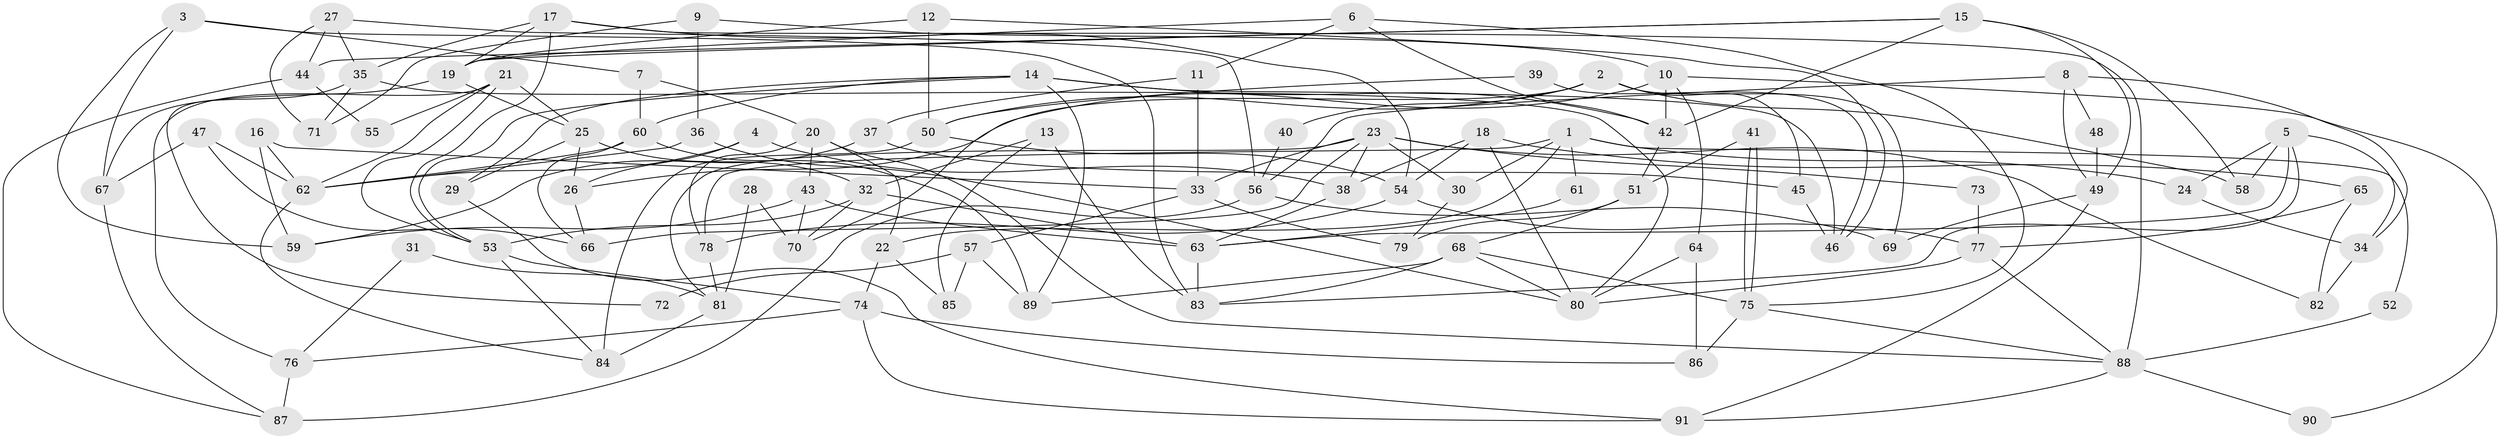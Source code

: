 // Generated by graph-tools (version 1.1) at 2025/15/03/09/25 04:15:14]
// undirected, 91 vertices, 182 edges
graph export_dot {
graph [start="1"]
  node [color=gray90,style=filled];
  1;
  2;
  3;
  4;
  5;
  6;
  7;
  8;
  9;
  10;
  11;
  12;
  13;
  14;
  15;
  16;
  17;
  18;
  19;
  20;
  21;
  22;
  23;
  24;
  25;
  26;
  27;
  28;
  29;
  30;
  31;
  32;
  33;
  34;
  35;
  36;
  37;
  38;
  39;
  40;
  41;
  42;
  43;
  44;
  45;
  46;
  47;
  48;
  49;
  50;
  51;
  52;
  53;
  54;
  55;
  56;
  57;
  58;
  59;
  60;
  61;
  62;
  63;
  64;
  65;
  66;
  67;
  68;
  69;
  70;
  71;
  72;
  73;
  74;
  75;
  76;
  77;
  78;
  79;
  80;
  81;
  82;
  83;
  84;
  85;
  86;
  87;
  88;
  89;
  90;
  91;
  1 -- 22;
  1 -- 78;
  1 -- 24;
  1 -- 30;
  1 -- 52;
  1 -- 61;
  2 -- 58;
  2 -- 45;
  2 -- 40;
  2 -- 50;
  2 -- 69;
  2 -- 70;
  3 -- 67;
  3 -- 83;
  3 -- 7;
  3 -- 59;
  4 -- 62;
  4 -- 26;
  4 -- 38;
  5 -- 63;
  5 -- 34;
  5 -- 24;
  5 -- 58;
  5 -- 83;
  6 -- 42;
  6 -- 19;
  6 -- 11;
  6 -- 75;
  7 -- 20;
  7 -- 60;
  8 -- 56;
  8 -- 49;
  8 -- 34;
  8 -- 48;
  9 -- 71;
  9 -- 10;
  9 -- 36;
  10 -- 42;
  10 -- 26;
  10 -- 64;
  10 -- 90;
  11 -- 33;
  11 -- 37;
  12 -- 19;
  12 -- 50;
  12 -- 46;
  13 -- 83;
  13 -- 32;
  13 -- 85;
  14 -- 60;
  14 -- 29;
  14 -- 42;
  14 -- 46;
  14 -- 53;
  14 -- 89;
  15 -- 49;
  15 -- 19;
  15 -- 42;
  15 -- 44;
  15 -- 58;
  16 -- 59;
  16 -- 62;
  16 -- 33;
  17 -- 53;
  17 -- 54;
  17 -- 19;
  17 -- 35;
  17 -- 88;
  18 -- 65;
  18 -- 80;
  18 -- 38;
  18 -- 54;
  19 -- 25;
  19 -- 67;
  20 -- 78;
  20 -- 88;
  20 -- 22;
  20 -- 43;
  21 -- 62;
  21 -- 53;
  21 -- 25;
  21 -- 55;
  21 -- 76;
  22 -- 74;
  22 -- 85;
  23 -- 38;
  23 -- 33;
  23 -- 30;
  23 -- 66;
  23 -- 73;
  23 -- 81;
  23 -- 82;
  24 -- 34;
  25 -- 32;
  25 -- 26;
  25 -- 29;
  26 -- 66;
  27 -- 35;
  27 -- 44;
  27 -- 56;
  27 -- 71;
  28 -- 81;
  28 -- 70;
  29 -- 91;
  30 -- 79;
  31 -- 81;
  31 -- 76;
  32 -- 63;
  32 -- 70;
  32 -- 53;
  33 -- 57;
  33 -- 79;
  34 -- 82;
  35 -- 80;
  35 -- 71;
  35 -- 72;
  36 -- 80;
  36 -- 62;
  37 -- 59;
  37 -- 45;
  38 -- 63;
  39 -- 50;
  39 -- 46;
  40 -- 56;
  41 -- 51;
  41 -- 75;
  41 -- 75;
  42 -- 51;
  43 -- 63;
  43 -- 59;
  43 -- 70;
  44 -- 87;
  44 -- 55;
  45 -- 46;
  47 -- 62;
  47 -- 66;
  47 -- 67;
  48 -- 49;
  49 -- 91;
  49 -- 69;
  50 -- 84;
  50 -- 54;
  51 -- 79;
  51 -- 68;
  52 -- 88;
  53 -- 74;
  53 -- 84;
  54 -- 77;
  54 -- 78;
  56 -- 87;
  56 -- 69;
  57 -- 85;
  57 -- 89;
  57 -- 72;
  60 -- 89;
  60 -- 62;
  60 -- 66;
  61 -- 63;
  62 -- 84;
  63 -- 83;
  64 -- 80;
  64 -- 86;
  65 -- 82;
  65 -- 77;
  67 -- 87;
  68 -- 75;
  68 -- 80;
  68 -- 83;
  68 -- 89;
  73 -- 77;
  74 -- 86;
  74 -- 76;
  74 -- 91;
  75 -- 86;
  75 -- 88;
  76 -- 87;
  77 -- 88;
  77 -- 80;
  78 -- 81;
  81 -- 84;
  88 -- 90;
  88 -- 91;
}
